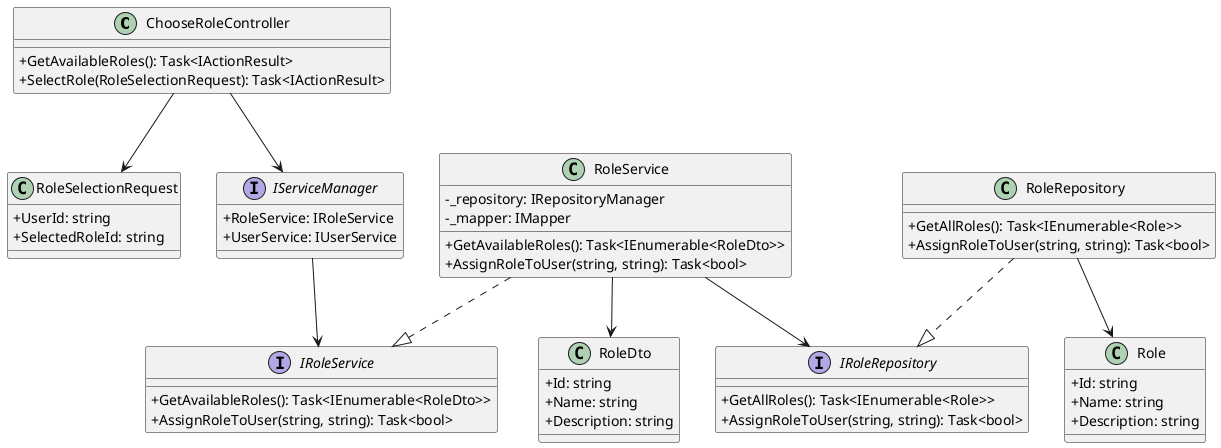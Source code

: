 
@startuml
skinparam classAttributeIconSize 0

class ChooseRoleController {
  +GetAvailableRoles(): Task<IActionResult>
  +SelectRole(RoleSelectionRequest): Task<IActionResult>
}

class RoleSelectionRequest {
  +UserId: string
  +SelectedRoleId: string
}

interface IServiceManager {
  +RoleService: IRoleService
  +UserService: IUserService
}

interface IRoleService {
  +GetAvailableRoles(): Task<IEnumerable<RoleDto>>
  +AssignRoleToUser(string, string): Task<bool>
}

class RoleService {
  -_repository: IRepositoryManager
  -_mapper: IMapper
  +GetAvailableRoles(): Task<IEnumerable<RoleDto>>
  +AssignRoleToUser(string, string): Task<bool>
}

interface IRoleRepository {
  +GetAllRoles(): Task<IEnumerable<Role>>
  +AssignRoleToUser(string, string): Task<bool>
}

class RoleRepository {
  +GetAllRoles(): Task<IEnumerable<Role>>
  +AssignRoleToUser(string, string): Task<bool>
}

class Role {
  +Id: string
  +Name: string
  +Description: string
}

class RoleDto {
  +Id: string
  +Name: string
  +Description: string
}

ChooseRoleController --> IServiceManager
IServiceManager --> IRoleService
RoleService ..|> IRoleService
RoleService --> IRoleRepository
RoleRepository ..|> IRoleRepository
RoleRepository --> Role
RoleService --> RoleDto
ChooseRoleController --> RoleSelectionRequest
@enduml